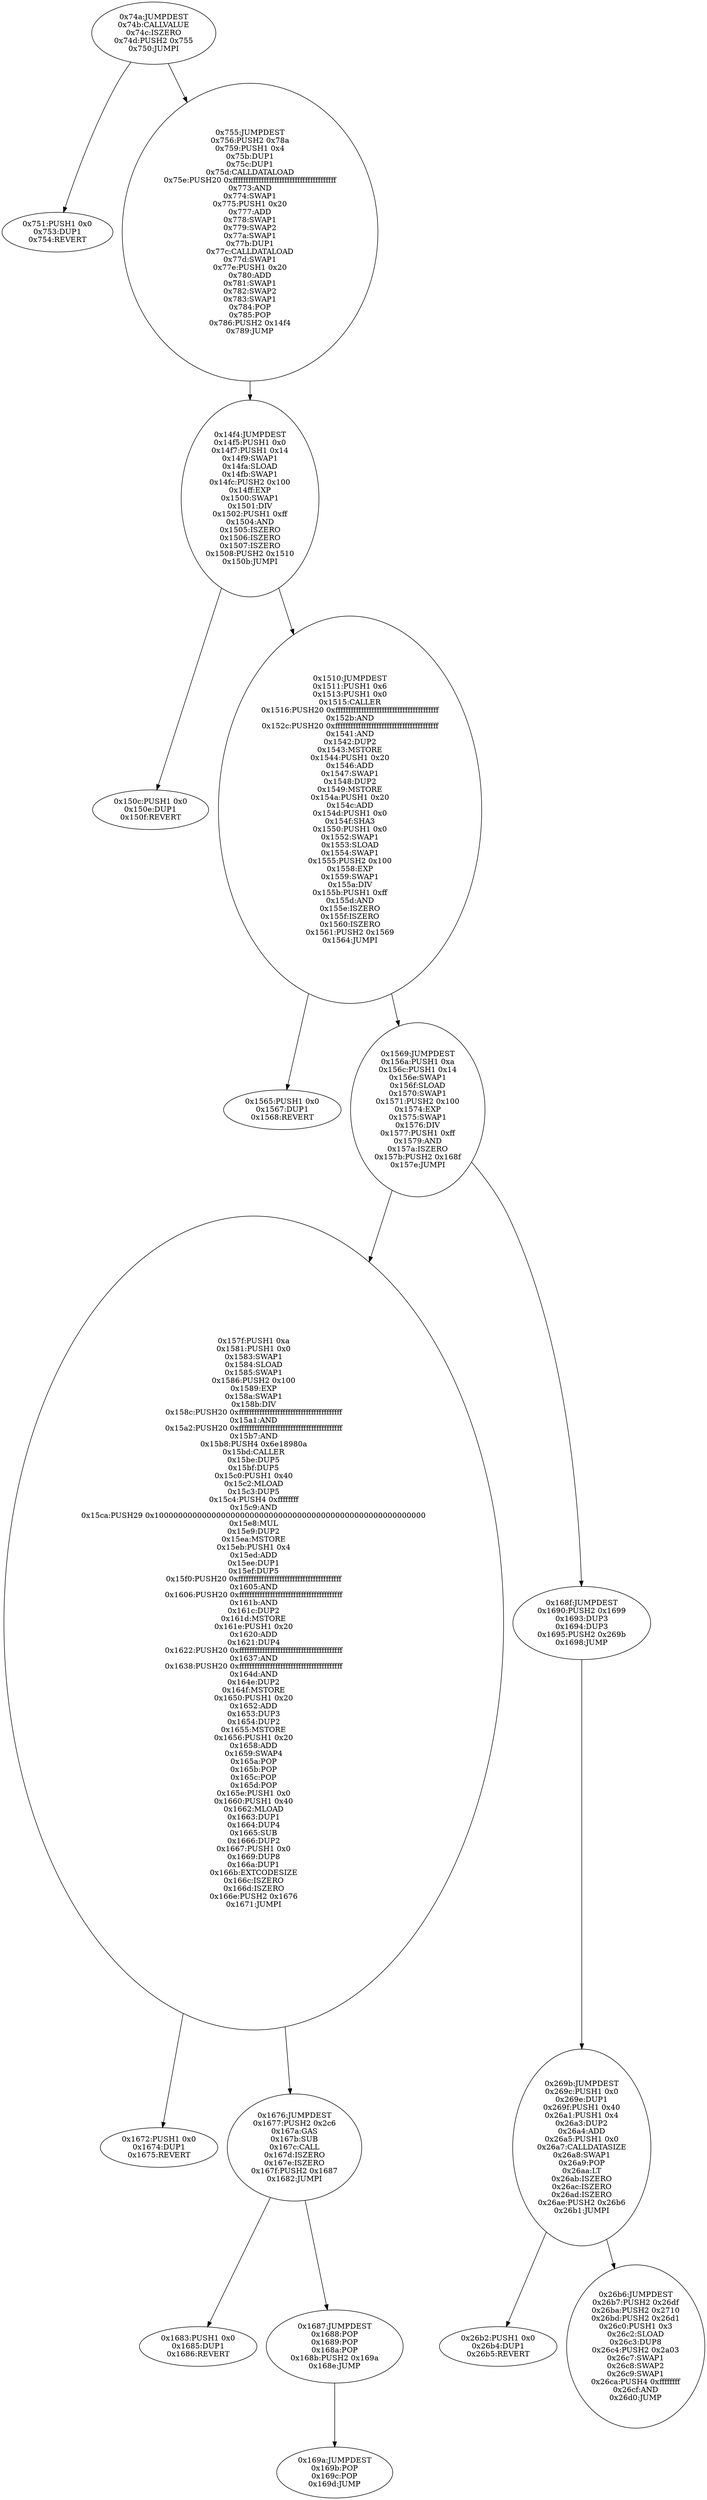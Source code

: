 digraph{
1866[label="0x74a:JUMPDEST
0x74b:CALLVALUE
0x74c:ISZERO
0x74d:PUSH2 0x755
0x750:JUMPI"]
1866 -> 1873
1866 -> 1877
1873[label="0x751:PUSH1 0x0
0x753:DUP1
0x754:REVERT"]
1877[label="0x755:JUMPDEST
0x756:PUSH2 0x78a
0x759:PUSH1 0x4
0x75b:DUP1
0x75c:DUP1
0x75d:CALLDATALOAD
0x75e:PUSH20 0xffffffffffffffffffffffffffffffffffffffff
0x773:AND
0x774:SWAP1
0x775:PUSH1 0x20
0x777:ADD
0x778:SWAP1
0x779:SWAP2
0x77a:SWAP1
0x77b:DUP1
0x77c:CALLDATALOAD
0x77d:SWAP1
0x77e:PUSH1 0x20
0x780:ADD
0x781:SWAP1
0x782:SWAP2
0x783:SWAP1
0x784:POP
0x785:POP
0x786:PUSH2 0x14f4
0x789:JUMP"]
1877 -> 5364
5364[label="0x14f4:JUMPDEST
0x14f5:PUSH1 0x0
0x14f7:PUSH1 0x14
0x14f9:SWAP1
0x14fa:SLOAD
0x14fb:SWAP1
0x14fc:PUSH2 0x100
0x14ff:EXP
0x1500:SWAP1
0x1501:DIV
0x1502:PUSH1 0xff
0x1504:AND
0x1505:ISZERO
0x1506:ISZERO
0x1507:ISZERO
0x1508:PUSH2 0x1510
0x150b:JUMPI"]
5364 -> 5388
5364 -> 5392
5388[label="0x150c:PUSH1 0x0
0x150e:DUP1
0x150f:REVERT"]
5392[label="0x1510:JUMPDEST
0x1511:PUSH1 0x6
0x1513:PUSH1 0x0
0x1515:CALLER
0x1516:PUSH20 0xffffffffffffffffffffffffffffffffffffffff
0x152b:AND
0x152c:PUSH20 0xffffffffffffffffffffffffffffffffffffffff
0x1541:AND
0x1542:DUP2
0x1543:MSTORE
0x1544:PUSH1 0x20
0x1546:ADD
0x1547:SWAP1
0x1548:DUP2
0x1549:MSTORE
0x154a:PUSH1 0x20
0x154c:ADD
0x154d:PUSH1 0x0
0x154f:SHA3
0x1550:PUSH1 0x0
0x1552:SWAP1
0x1553:SLOAD
0x1554:SWAP1
0x1555:PUSH2 0x100
0x1558:EXP
0x1559:SWAP1
0x155a:DIV
0x155b:PUSH1 0xff
0x155d:AND
0x155e:ISZERO
0x155f:ISZERO
0x1560:ISZERO
0x1561:PUSH2 0x1569
0x1564:JUMPI"]
5392 -> 5477
5392 -> 5481
5477[label="0x1565:PUSH1 0x0
0x1567:DUP1
0x1568:REVERT"]
5481[label="0x1569:JUMPDEST
0x156a:PUSH1 0xa
0x156c:PUSH1 0x14
0x156e:SWAP1
0x156f:SLOAD
0x1570:SWAP1
0x1571:PUSH2 0x100
0x1574:EXP
0x1575:SWAP1
0x1576:DIV
0x1577:PUSH1 0xff
0x1579:AND
0x157a:ISZERO
0x157b:PUSH2 0x168f
0x157e:JUMPI"]
5481 -> 5503
5481 -> 5775
5503[label="0x157f:PUSH1 0xa
0x1581:PUSH1 0x0
0x1583:SWAP1
0x1584:SLOAD
0x1585:SWAP1
0x1586:PUSH2 0x100
0x1589:EXP
0x158a:SWAP1
0x158b:DIV
0x158c:PUSH20 0xffffffffffffffffffffffffffffffffffffffff
0x15a1:AND
0x15a2:PUSH20 0xffffffffffffffffffffffffffffffffffffffff
0x15b7:AND
0x15b8:PUSH4 0x6e18980a
0x15bd:CALLER
0x15be:DUP5
0x15bf:DUP5
0x15c0:PUSH1 0x40
0x15c2:MLOAD
0x15c3:DUP5
0x15c4:PUSH4 0xffffffff
0x15c9:AND
0x15ca:PUSH29 0x100000000000000000000000000000000000000000000000000000000
0x15e8:MUL
0x15e9:DUP2
0x15ea:MSTORE
0x15eb:PUSH1 0x4
0x15ed:ADD
0x15ee:DUP1
0x15ef:DUP5
0x15f0:PUSH20 0xffffffffffffffffffffffffffffffffffffffff
0x1605:AND
0x1606:PUSH20 0xffffffffffffffffffffffffffffffffffffffff
0x161b:AND
0x161c:DUP2
0x161d:MSTORE
0x161e:PUSH1 0x20
0x1620:ADD
0x1621:DUP4
0x1622:PUSH20 0xffffffffffffffffffffffffffffffffffffffff
0x1637:AND
0x1638:PUSH20 0xffffffffffffffffffffffffffffffffffffffff
0x164d:AND
0x164e:DUP2
0x164f:MSTORE
0x1650:PUSH1 0x20
0x1652:ADD
0x1653:DUP3
0x1654:DUP2
0x1655:MSTORE
0x1656:PUSH1 0x20
0x1658:ADD
0x1659:SWAP4
0x165a:POP
0x165b:POP
0x165c:POP
0x165d:POP
0x165e:PUSH1 0x0
0x1660:PUSH1 0x40
0x1662:MLOAD
0x1663:DUP1
0x1664:DUP4
0x1665:SUB
0x1666:DUP2
0x1667:PUSH1 0x0
0x1669:DUP8
0x166a:DUP1
0x166b:EXTCODESIZE
0x166c:ISZERO
0x166d:ISZERO
0x166e:PUSH2 0x1676
0x1671:JUMPI"]
5503 -> 5746
5503 -> 5750
5746[label="0x1672:PUSH1 0x0
0x1674:DUP1
0x1675:REVERT"]
5750[label="0x1676:JUMPDEST
0x1677:PUSH2 0x2c6
0x167a:GAS
0x167b:SUB
0x167c:CALL
0x167d:ISZERO
0x167e:ISZERO
0x167f:PUSH2 0x1687
0x1682:JUMPI"]
5750 -> 5763
5750 -> 5767
5763[label="0x1683:PUSH1 0x0
0x1685:DUP1
0x1686:REVERT"]
5775[label="0x168f:JUMPDEST
0x1690:PUSH2 0x1699
0x1693:DUP3
0x1694:DUP3
0x1695:PUSH2 0x269b
0x1698:JUMP"]
5775 -> 9883
5767[label="0x1687:JUMPDEST
0x1688:POP
0x1689:POP
0x168a:POP
0x168b:PUSH2 0x169a
0x168e:JUMP"]
5767 -> 5786
9883[label="0x269b:JUMPDEST
0x269c:PUSH1 0x0
0x269e:DUP1
0x269f:PUSH1 0x40
0x26a1:PUSH1 0x4
0x26a3:DUP2
0x26a4:ADD
0x26a5:PUSH1 0x0
0x26a7:CALLDATASIZE
0x26a8:SWAP1
0x26a9:POP
0x26aa:LT
0x26ab:ISZERO
0x26ac:ISZERO
0x26ad:ISZERO
0x26ae:PUSH2 0x26b6
0x26b1:JUMPI"]
9883 -> 9906
9883 -> 9910
9906[label="0x26b2:PUSH1 0x0
0x26b4:DUP1
0x26b5:REVERT"]
9910[label="0x26b6:JUMPDEST
0x26b7:PUSH2 0x26df
0x26ba:PUSH2 0x2710
0x26bd:PUSH2 0x26d1
0x26c0:PUSH1 0x3
0x26c2:SLOAD
0x26c3:DUP8
0x26c4:PUSH2 0x2a03
0x26c7:SWAP1
0x26c8:SWAP2
0x26c9:SWAP1
0x26ca:PUSH4 0xffffffff
0x26cf:AND
0x26d0:JUMP"]
5786[label="0x169a:JUMPDEST
0x169b:POP
0x169c:POP
0x169d:JUMP"]

}